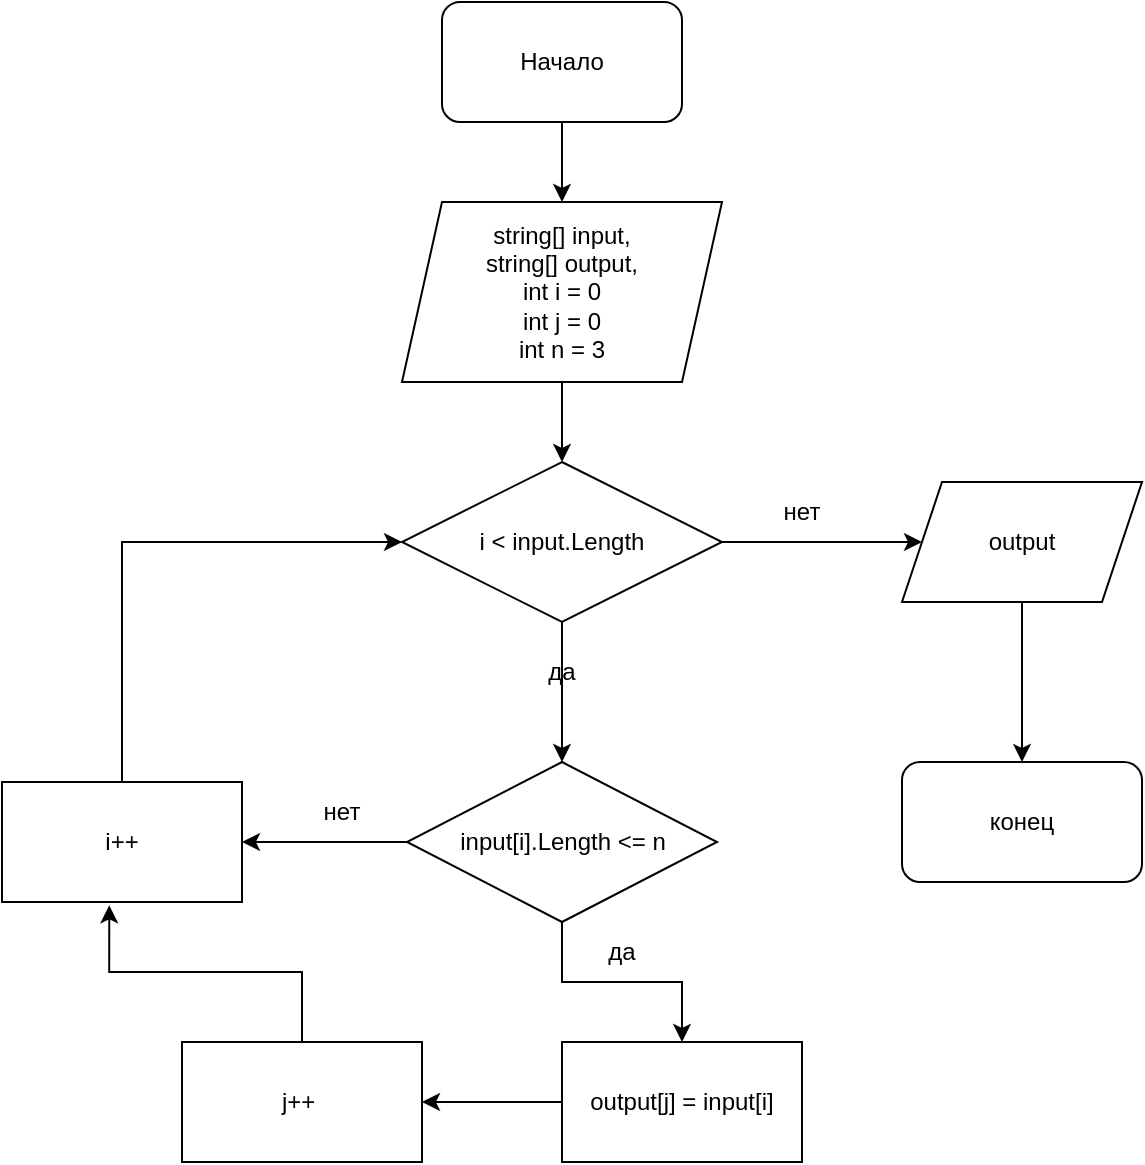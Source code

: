 <mxfile version="20.3.2" type="device"><diagram id="MKihdMBuQI83YIdVS1U5" name="Page-1"><mxGraphModel dx="1221" dy="604" grid="1" gridSize="10" guides="1" tooltips="1" connect="1" arrows="1" fold="1" page="1" pageScale="1" pageWidth="850" pageHeight="1100" math="0" shadow="0"><root><mxCell id="0"/><mxCell id="1" parent="0"/><mxCell id="iPvsrAjhl6Q-_aSec6H5-27" style="edgeStyle=orthogonalEdgeStyle;rounded=0;orthogonalLoop=1;jettySize=auto;html=1;exitX=0.5;exitY=1;exitDx=0;exitDy=0;entryX=0.5;entryY=0;entryDx=0;entryDy=0;" edge="1" parent="1" source="iPvsrAjhl6Q-_aSec6H5-1" target="iPvsrAjhl6Q-_aSec6H5-2"><mxGeometry relative="1" as="geometry"/></mxCell><mxCell id="iPvsrAjhl6Q-_aSec6H5-1" value="Начало" style="rounded=1;whiteSpace=wrap;html=1;" vertex="1" parent="1"><mxGeometry x="330" y="160" width="120" height="60" as="geometry"/></mxCell><mxCell id="iPvsrAjhl6Q-_aSec6H5-7" style="edgeStyle=orthogonalEdgeStyle;rounded=0;orthogonalLoop=1;jettySize=auto;html=1;exitX=0.5;exitY=1;exitDx=0;exitDy=0;entryX=0.5;entryY=0;entryDx=0;entryDy=0;" edge="1" parent="1" source="iPvsrAjhl6Q-_aSec6H5-2" target="iPvsrAjhl6Q-_aSec6H5-3"><mxGeometry relative="1" as="geometry"/></mxCell><mxCell id="iPvsrAjhl6Q-_aSec6H5-2" value="string[] input,&lt;br&gt;string[] output,&lt;br&gt;int i = 0&lt;br&gt;int j = 0&lt;br&gt;int n = 3" style="shape=parallelogram;perimeter=parallelogramPerimeter;whiteSpace=wrap;html=1;fixedSize=1;" vertex="1" parent="1"><mxGeometry x="310" y="260" width="160" height="90" as="geometry"/></mxCell><mxCell id="iPvsrAjhl6Q-_aSec6H5-8" style="edgeStyle=orthogonalEdgeStyle;rounded=0;orthogonalLoop=1;jettySize=auto;html=1;exitX=1;exitY=0.5;exitDx=0;exitDy=0;entryX=0;entryY=0.5;entryDx=0;entryDy=0;" edge="1" parent="1" source="iPvsrAjhl6Q-_aSec6H5-3" target="iPvsrAjhl6Q-_aSec6H5-4"><mxGeometry relative="1" as="geometry"/></mxCell><mxCell id="iPvsrAjhl6Q-_aSec6H5-12" style="edgeStyle=orthogonalEdgeStyle;rounded=0;orthogonalLoop=1;jettySize=auto;html=1;exitX=0.5;exitY=1;exitDx=0;exitDy=0;entryX=0.5;entryY=0;entryDx=0;entryDy=0;" edge="1" parent="1" source="iPvsrAjhl6Q-_aSec6H5-3" target="iPvsrAjhl6Q-_aSec6H5-6"><mxGeometry relative="1" as="geometry"/></mxCell><mxCell id="iPvsrAjhl6Q-_aSec6H5-3" value="i &amp;lt; input.Length" style="rhombus;whiteSpace=wrap;html=1;" vertex="1" parent="1"><mxGeometry x="310" y="390" width="160" height="80" as="geometry"/></mxCell><mxCell id="iPvsrAjhl6Q-_aSec6H5-9" style="edgeStyle=orthogonalEdgeStyle;rounded=0;orthogonalLoop=1;jettySize=auto;html=1;exitX=0.5;exitY=1;exitDx=0;exitDy=0;" edge="1" parent="1" source="iPvsrAjhl6Q-_aSec6H5-4" target="iPvsrAjhl6Q-_aSec6H5-5"><mxGeometry relative="1" as="geometry"/></mxCell><mxCell id="iPvsrAjhl6Q-_aSec6H5-4" value="output" style="shape=parallelogram;perimeter=parallelogramPerimeter;whiteSpace=wrap;html=1;fixedSize=1;" vertex="1" parent="1"><mxGeometry x="560" y="400" width="120" height="60" as="geometry"/></mxCell><mxCell id="iPvsrAjhl6Q-_aSec6H5-5" value="конец" style="rounded=1;whiteSpace=wrap;html=1;" vertex="1" parent="1"><mxGeometry x="560" y="540" width="120" height="60" as="geometry"/></mxCell><mxCell id="iPvsrAjhl6Q-_aSec6H5-18" style="edgeStyle=orthogonalEdgeStyle;rounded=0;orthogonalLoop=1;jettySize=auto;html=1;exitX=0;exitY=0.5;exitDx=0;exitDy=0;entryX=1;entryY=0.5;entryDx=0;entryDy=0;" edge="1" parent="1" source="iPvsrAjhl6Q-_aSec6H5-6" target="iPvsrAjhl6Q-_aSec6H5-15"><mxGeometry relative="1" as="geometry"/></mxCell><mxCell id="iPvsrAjhl6Q-_aSec6H5-23" style="edgeStyle=orthogonalEdgeStyle;rounded=0;orthogonalLoop=1;jettySize=auto;html=1;exitX=0.5;exitY=1;exitDx=0;exitDy=0;entryX=0.5;entryY=0;entryDx=0;entryDy=0;" edge="1" parent="1" source="iPvsrAjhl6Q-_aSec6H5-6" target="iPvsrAjhl6Q-_aSec6H5-22"><mxGeometry relative="1" as="geometry"/></mxCell><mxCell id="iPvsrAjhl6Q-_aSec6H5-6" value="input[i].Length &amp;lt;= n" style="rhombus;whiteSpace=wrap;html=1;" vertex="1" parent="1"><mxGeometry x="312.5" y="540" width="155" height="80" as="geometry"/></mxCell><mxCell id="iPvsrAjhl6Q-_aSec6H5-13" value="нет" style="text;html=1;strokeColor=none;fillColor=none;align=center;verticalAlign=middle;whiteSpace=wrap;rounded=0;" vertex="1" parent="1"><mxGeometry x="480" y="400" width="60" height="30" as="geometry"/></mxCell><mxCell id="iPvsrAjhl6Q-_aSec6H5-14" value="да" style="text;html=1;strokeColor=none;fillColor=none;align=center;verticalAlign=middle;whiteSpace=wrap;rounded=0;" vertex="1" parent="1"><mxGeometry x="360" y="480" width="60" height="30" as="geometry"/></mxCell><mxCell id="iPvsrAjhl6Q-_aSec6H5-21" style="edgeStyle=orthogonalEdgeStyle;rounded=0;orthogonalLoop=1;jettySize=auto;html=1;exitX=0.5;exitY=0;exitDx=0;exitDy=0;entryX=0;entryY=0.5;entryDx=0;entryDy=0;" edge="1" parent="1" source="iPvsrAjhl6Q-_aSec6H5-15" target="iPvsrAjhl6Q-_aSec6H5-3"><mxGeometry relative="1" as="geometry"/></mxCell><mxCell id="iPvsrAjhl6Q-_aSec6H5-15" value="i++" style="rounded=0;whiteSpace=wrap;html=1;" vertex="1" parent="1"><mxGeometry x="110" y="550" width="120" height="60" as="geometry"/></mxCell><mxCell id="iPvsrAjhl6Q-_aSec6H5-20" style="edgeStyle=orthogonalEdgeStyle;rounded=0;orthogonalLoop=1;jettySize=auto;html=1;exitX=0.5;exitY=0;exitDx=0;exitDy=0;entryX=0.447;entryY=1.028;entryDx=0;entryDy=0;entryPerimeter=0;" edge="1" parent="1" source="iPvsrAjhl6Q-_aSec6H5-17" target="iPvsrAjhl6Q-_aSec6H5-15"><mxGeometry relative="1" as="geometry"/></mxCell><mxCell id="iPvsrAjhl6Q-_aSec6H5-17" value="j++&amp;nbsp;" style="rounded=0;whiteSpace=wrap;html=1;" vertex="1" parent="1"><mxGeometry x="200" y="680" width="120" height="60" as="geometry"/></mxCell><mxCell id="iPvsrAjhl6Q-_aSec6H5-24" style="edgeStyle=orthogonalEdgeStyle;rounded=0;orthogonalLoop=1;jettySize=auto;html=1;exitX=0;exitY=0.5;exitDx=0;exitDy=0;entryX=1;entryY=0.5;entryDx=0;entryDy=0;" edge="1" parent="1" source="iPvsrAjhl6Q-_aSec6H5-22" target="iPvsrAjhl6Q-_aSec6H5-17"><mxGeometry relative="1" as="geometry"/></mxCell><mxCell id="iPvsrAjhl6Q-_aSec6H5-22" value="output[j] = input[i]" style="rounded=0;whiteSpace=wrap;html=1;" vertex="1" parent="1"><mxGeometry x="390" y="680" width="120" height="60" as="geometry"/></mxCell><mxCell id="iPvsrAjhl6Q-_aSec6H5-25" value="да" style="text;html=1;strokeColor=none;fillColor=none;align=center;verticalAlign=middle;whiteSpace=wrap;rounded=0;" vertex="1" parent="1"><mxGeometry x="390" y="620" width="60" height="30" as="geometry"/></mxCell><mxCell id="iPvsrAjhl6Q-_aSec6H5-26" value="нет" style="text;html=1;strokeColor=none;fillColor=none;align=center;verticalAlign=middle;whiteSpace=wrap;rounded=0;" vertex="1" parent="1"><mxGeometry x="250" y="550" width="60" height="30" as="geometry"/></mxCell></root></mxGraphModel></diagram></mxfile>